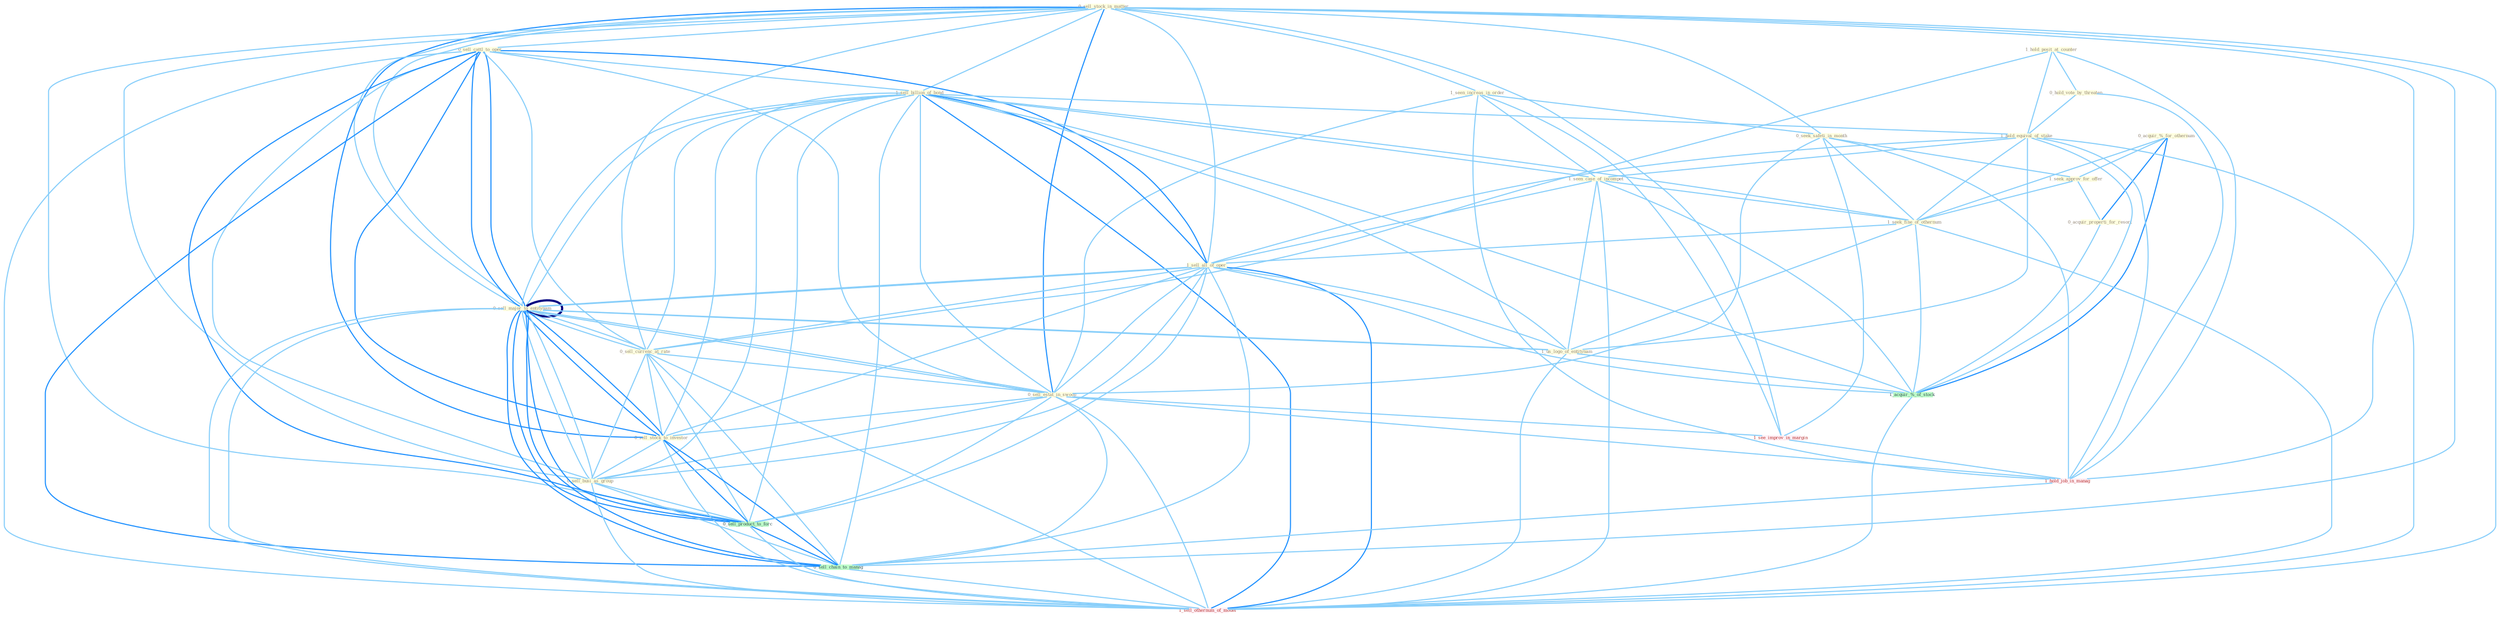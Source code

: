 Graph G{ 
    node
    [shape=polygon,style=filled,width=.5,height=.06,color="#BDFCC9",fixedsize=true,fontsize=4,
    fontcolor="#2f4f4f"];
    {node
    [color="#ffffe0", fontcolor="#8b7d6b"] "0_sell_stock_in_matter " "1_hold_posit_at_counter " "1_seen_increas_in_order " "0_sell_cattl_to_oper " "0_acquir_%_for_othernum " "1_sell_billion_of_bond " "0_sell_major_to_entitynam " "0_hold_vote_by_threaten " "0_seek_safeti_in_month " "1_seek_approv_for_offer " "1_hold_equival_of_stake " "0_sell_currenc_at_rate " "0_sell_estat_in_swoop " "1_seen_case_of_incompet " "0_sell_stock_to_investor " "1_us_logo_of_entitynam " "1_seek_fine_of_othernum " "0_sell_busi_as_group " "0_acquir_properti_for_resort " "1_sell_all_of_oper "}
{node [color="#fff0f5", fontcolor="#b22222"] "1_see_improv_in_margin " "1_hold_job_in_manag " "1_sell_othernum_of_model "}
edge [color="#B0E2FF"];

	"0_sell_stock_in_matter " -- "1_seen_increas_in_order " [w="1", color="#87cefa" ];
	"0_sell_stock_in_matter " -- "0_sell_cattl_to_oper " [w="1", color="#87cefa" ];
	"0_sell_stock_in_matter " -- "1_sell_billion_of_bond " [w="1", color="#87cefa" ];
	"0_sell_stock_in_matter " -- "0_sell_major_to_entitynam " [w="1", color="#87cefa" ];
	"0_sell_stock_in_matter " -- "0_seek_safeti_in_month " [w="1", color="#87cefa" ];
	"0_sell_stock_in_matter " -- "0_sell_currenc_at_rate " [w="1", color="#87cefa" ];
	"0_sell_stock_in_matter " -- "0_sell_estat_in_swoop " [w="2", color="#1e90ff" , len=0.8];
	"0_sell_stock_in_matter " -- "0_sell_stock_to_investor " [w="2", color="#1e90ff" , len=0.8];
	"0_sell_stock_in_matter " -- "0_sell_busi_as_group " [w="1", color="#87cefa" ];
	"0_sell_stock_in_matter " -- "1_sell_all_of_oper " [w="1", color="#87cefa" ];
	"0_sell_stock_in_matter " -- "1_see_improv_in_margin " [w="1", color="#87cefa" ];
	"0_sell_stock_in_matter " -- "1_hold_job_in_manag " [w="1", color="#87cefa" ];
	"0_sell_stock_in_matter " -- "0_sell_product_to_forc " [w="1", color="#87cefa" ];
	"0_sell_stock_in_matter " -- "0_sell_major_to_entitynam " [w="1", color="#87cefa" ];
	"0_sell_stock_in_matter " -- "0_sell_chain_to_manag " [w="1", color="#87cefa" ];
	"0_sell_stock_in_matter " -- "1_sell_othernum_of_model " [w="1", color="#87cefa" ];
	"1_hold_posit_at_counter " -- "0_hold_vote_by_threaten " [w="1", color="#87cefa" ];
	"1_hold_posit_at_counter " -- "1_hold_equival_of_stake " [w="1", color="#87cefa" ];
	"1_hold_posit_at_counter " -- "0_sell_currenc_at_rate " [w="1", color="#87cefa" ];
	"1_hold_posit_at_counter " -- "1_hold_job_in_manag " [w="1", color="#87cefa" ];
	"1_seen_increas_in_order " -- "0_seek_safeti_in_month " [w="1", color="#87cefa" ];
	"1_seen_increas_in_order " -- "0_sell_estat_in_swoop " [w="1", color="#87cefa" ];
	"1_seen_increas_in_order " -- "1_seen_case_of_incompet " [w="1", color="#87cefa" ];
	"1_seen_increas_in_order " -- "1_see_improv_in_margin " [w="1", color="#87cefa" ];
	"1_seen_increas_in_order " -- "1_hold_job_in_manag " [w="1", color="#87cefa" ];
	"0_sell_cattl_to_oper " -- "1_sell_billion_of_bond " [w="1", color="#87cefa" ];
	"0_sell_cattl_to_oper " -- "0_sell_major_to_entitynam " [w="2", color="#1e90ff" , len=0.8];
	"0_sell_cattl_to_oper " -- "0_sell_currenc_at_rate " [w="1", color="#87cefa" ];
	"0_sell_cattl_to_oper " -- "0_sell_estat_in_swoop " [w="1", color="#87cefa" ];
	"0_sell_cattl_to_oper " -- "0_sell_stock_to_investor " [w="2", color="#1e90ff" , len=0.8];
	"0_sell_cattl_to_oper " -- "0_sell_busi_as_group " [w="1", color="#87cefa" ];
	"0_sell_cattl_to_oper " -- "1_sell_all_of_oper " [w="2", color="#1e90ff" , len=0.8];
	"0_sell_cattl_to_oper " -- "0_sell_product_to_forc " [w="2", color="#1e90ff" , len=0.8];
	"0_sell_cattl_to_oper " -- "0_sell_major_to_entitynam " [w="2", color="#1e90ff" , len=0.8];
	"0_sell_cattl_to_oper " -- "0_sell_chain_to_manag " [w="2", color="#1e90ff" , len=0.8];
	"0_sell_cattl_to_oper " -- "1_sell_othernum_of_model " [w="1", color="#87cefa" ];
	"0_acquir_%_for_othernum " -- "1_seek_approv_for_offer " [w="1", color="#87cefa" ];
	"0_acquir_%_for_othernum " -- "1_seek_fine_of_othernum " [w="1", color="#87cefa" ];
	"0_acquir_%_for_othernum " -- "0_acquir_properti_for_resort " [w="2", color="#1e90ff" , len=0.8];
	"0_acquir_%_for_othernum " -- "1_acquir_%_of_stock " [w="2", color="#1e90ff" , len=0.8];
	"1_sell_billion_of_bond " -- "0_sell_major_to_entitynam " [w="1", color="#87cefa" ];
	"1_sell_billion_of_bond " -- "1_hold_equival_of_stake " [w="1", color="#87cefa" ];
	"1_sell_billion_of_bond " -- "0_sell_currenc_at_rate " [w="1", color="#87cefa" ];
	"1_sell_billion_of_bond " -- "0_sell_estat_in_swoop " [w="1", color="#87cefa" ];
	"1_sell_billion_of_bond " -- "1_seen_case_of_incompet " [w="1", color="#87cefa" ];
	"1_sell_billion_of_bond " -- "0_sell_stock_to_investor " [w="1", color="#87cefa" ];
	"1_sell_billion_of_bond " -- "1_us_logo_of_entitynam " [w="1", color="#87cefa" ];
	"1_sell_billion_of_bond " -- "1_seek_fine_of_othernum " [w="1", color="#87cefa" ];
	"1_sell_billion_of_bond " -- "0_sell_busi_as_group " [w="1", color="#87cefa" ];
	"1_sell_billion_of_bond " -- "1_sell_all_of_oper " [w="2", color="#1e90ff" , len=0.8];
	"1_sell_billion_of_bond " -- "1_acquir_%_of_stock " [w="1", color="#87cefa" ];
	"1_sell_billion_of_bond " -- "0_sell_product_to_forc " [w="1", color="#87cefa" ];
	"1_sell_billion_of_bond " -- "0_sell_major_to_entitynam " [w="1", color="#87cefa" ];
	"1_sell_billion_of_bond " -- "0_sell_chain_to_manag " [w="1", color="#87cefa" ];
	"1_sell_billion_of_bond " -- "1_sell_othernum_of_model " [w="2", color="#1e90ff" , len=0.8];
	"0_sell_major_to_entitynam " -- "0_sell_currenc_at_rate " [w="1", color="#87cefa" ];
	"0_sell_major_to_entitynam " -- "0_sell_estat_in_swoop " [w="1", color="#87cefa" ];
	"0_sell_major_to_entitynam " -- "0_sell_stock_to_investor " [w="2", color="#1e90ff" , len=0.8];
	"0_sell_major_to_entitynam " -- "1_us_logo_of_entitynam " [w="1", color="#87cefa" ];
	"0_sell_major_to_entitynam " -- "0_sell_busi_as_group " [w="1", color="#87cefa" ];
	"0_sell_major_to_entitynam " -- "1_sell_all_of_oper " [w="1", color="#87cefa" ];
	"0_sell_major_to_entitynam " -- "0_sell_product_to_forc " [w="2", color="#1e90ff" , len=0.8];
	"0_sell_major_to_entitynam " -- "0_sell_major_to_entitynam " [w="4", style=bold, color="#000080", len=0.4];
	"0_sell_major_to_entitynam " -- "0_sell_chain_to_manag " [w="2", color="#1e90ff" , len=0.8];
	"0_sell_major_to_entitynam " -- "1_sell_othernum_of_model " [w="1", color="#87cefa" ];
	"0_hold_vote_by_threaten " -- "1_hold_equival_of_stake " [w="1", color="#87cefa" ];
	"0_hold_vote_by_threaten " -- "1_hold_job_in_manag " [w="1", color="#87cefa" ];
	"0_seek_safeti_in_month " -- "1_seek_approv_for_offer " [w="1", color="#87cefa" ];
	"0_seek_safeti_in_month " -- "0_sell_estat_in_swoop " [w="1", color="#87cefa" ];
	"0_seek_safeti_in_month " -- "1_seek_fine_of_othernum " [w="1", color="#87cefa" ];
	"0_seek_safeti_in_month " -- "1_see_improv_in_margin " [w="1", color="#87cefa" ];
	"0_seek_safeti_in_month " -- "1_hold_job_in_manag " [w="1", color="#87cefa" ];
	"1_seek_approv_for_offer " -- "1_seek_fine_of_othernum " [w="1", color="#87cefa" ];
	"1_seek_approv_for_offer " -- "0_acquir_properti_for_resort " [w="1", color="#87cefa" ];
	"1_hold_equival_of_stake " -- "1_seen_case_of_incompet " [w="1", color="#87cefa" ];
	"1_hold_equival_of_stake " -- "1_us_logo_of_entitynam " [w="1", color="#87cefa" ];
	"1_hold_equival_of_stake " -- "1_seek_fine_of_othernum " [w="1", color="#87cefa" ];
	"1_hold_equival_of_stake " -- "1_sell_all_of_oper " [w="1", color="#87cefa" ];
	"1_hold_equival_of_stake " -- "1_acquir_%_of_stock " [w="1", color="#87cefa" ];
	"1_hold_equival_of_stake " -- "1_hold_job_in_manag " [w="1", color="#87cefa" ];
	"1_hold_equival_of_stake " -- "1_sell_othernum_of_model " [w="1", color="#87cefa" ];
	"0_sell_currenc_at_rate " -- "0_sell_estat_in_swoop " [w="1", color="#87cefa" ];
	"0_sell_currenc_at_rate " -- "0_sell_stock_to_investor " [w="1", color="#87cefa" ];
	"0_sell_currenc_at_rate " -- "0_sell_busi_as_group " [w="1", color="#87cefa" ];
	"0_sell_currenc_at_rate " -- "1_sell_all_of_oper " [w="1", color="#87cefa" ];
	"0_sell_currenc_at_rate " -- "0_sell_product_to_forc " [w="1", color="#87cefa" ];
	"0_sell_currenc_at_rate " -- "0_sell_major_to_entitynam " [w="1", color="#87cefa" ];
	"0_sell_currenc_at_rate " -- "0_sell_chain_to_manag " [w="1", color="#87cefa" ];
	"0_sell_currenc_at_rate " -- "1_sell_othernum_of_model " [w="1", color="#87cefa" ];
	"0_sell_estat_in_swoop " -- "0_sell_stock_to_investor " [w="1", color="#87cefa" ];
	"0_sell_estat_in_swoop " -- "0_sell_busi_as_group " [w="1", color="#87cefa" ];
	"0_sell_estat_in_swoop " -- "1_sell_all_of_oper " [w="1", color="#87cefa" ];
	"0_sell_estat_in_swoop " -- "1_see_improv_in_margin " [w="1", color="#87cefa" ];
	"0_sell_estat_in_swoop " -- "1_hold_job_in_manag " [w="1", color="#87cefa" ];
	"0_sell_estat_in_swoop " -- "0_sell_product_to_forc " [w="1", color="#87cefa" ];
	"0_sell_estat_in_swoop " -- "0_sell_major_to_entitynam " [w="1", color="#87cefa" ];
	"0_sell_estat_in_swoop " -- "0_sell_chain_to_manag " [w="1", color="#87cefa" ];
	"0_sell_estat_in_swoop " -- "1_sell_othernum_of_model " [w="1", color="#87cefa" ];
	"1_seen_case_of_incompet " -- "1_us_logo_of_entitynam " [w="1", color="#87cefa" ];
	"1_seen_case_of_incompet " -- "1_seek_fine_of_othernum " [w="1", color="#87cefa" ];
	"1_seen_case_of_incompet " -- "1_sell_all_of_oper " [w="1", color="#87cefa" ];
	"1_seen_case_of_incompet " -- "1_acquir_%_of_stock " [w="1", color="#87cefa" ];
	"1_seen_case_of_incompet " -- "1_sell_othernum_of_model " [w="1", color="#87cefa" ];
	"0_sell_stock_to_investor " -- "0_sell_busi_as_group " [w="1", color="#87cefa" ];
	"0_sell_stock_to_investor " -- "1_sell_all_of_oper " [w="1", color="#87cefa" ];
	"0_sell_stock_to_investor " -- "0_sell_product_to_forc " [w="2", color="#1e90ff" , len=0.8];
	"0_sell_stock_to_investor " -- "0_sell_major_to_entitynam " [w="2", color="#1e90ff" , len=0.8];
	"0_sell_stock_to_investor " -- "0_sell_chain_to_manag " [w="2", color="#1e90ff" , len=0.8];
	"0_sell_stock_to_investor " -- "1_sell_othernum_of_model " [w="1", color="#87cefa" ];
	"1_us_logo_of_entitynam " -- "1_seek_fine_of_othernum " [w="1", color="#87cefa" ];
	"1_us_logo_of_entitynam " -- "1_sell_all_of_oper " [w="1", color="#87cefa" ];
	"1_us_logo_of_entitynam " -- "1_acquir_%_of_stock " [w="1", color="#87cefa" ];
	"1_us_logo_of_entitynam " -- "0_sell_major_to_entitynam " [w="1", color="#87cefa" ];
	"1_us_logo_of_entitynam " -- "1_sell_othernum_of_model " [w="1", color="#87cefa" ];
	"1_seek_fine_of_othernum " -- "1_sell_all_of_oper " [w="1", color="#87cefa" ];
	"1_seek_fine_of_othernum " -- "1_acquir_%_of_stock " [w="1", color="#87cefa" ];
	"1_seek_fine_of_othernum " -- "1_sell_othernum_of_model " [w="1", color="#87cefa" ];
	"0_sell_busi_as_group " -- "1_sell_all_of_oper " [w="1", color="#87cefa" ];
	"0_sell_busi_as_group " -- "0_sell_product_to_forc " [w="1", color="#87cefa" ];
	"0_sell_busi_as_group " -- "0_sell_major_to_entitynam " [w="1", color="#87cefa" ];
	"0_sell_busi_as_group " -- "0_sell_chain_to_manag " [w="1", color="#87cefa" ];
	"0_sell_busi_as_group " -- "1_sell_othernum_of_model " [w="1", color="#87cefa" ];
	"0_acquir_properti_for_resort " -- "1_acquir_%_of_stock " [w="1", color="#87cefa" ];
	"1_sell_all_of_oper " -- "1_acquir_%_of_stock " [w="1", color="#87cefa" ];
	"1_sell_all_of_oper " -- "0_sell_product_to_forc " [w="1", color="#87cefa" ];
	"1_sell_all_of_oper " -- "0_sell_major_to_entitynam " [w="1", color="#87cefa" ];
	"1_sell_all_of_oper " -- "0_sell_chain_to_manag " [w="1", color="#87cefa" ];
	"1_sell_all_of_oper " -- "1_sell_othernum_of_model " [w="2", color="#1e90ff" , len=0.8];
	"1_see_improv_in_margin " -- "1_hold_job_in_manag " [w="1", color="#87cefa" ];
	"1_acquir_%_of_stock " -- "1_sell_othernum_of_model " [w="1", color="#87cefa" ];
	"1_hold_job_in_manag " -- "0_sell_chain_to_manag " [w="1", color="#87cefa" ];
	"0_sell_product_to_forc " -- "0_sell_major_to_entitynam " [w="2", color="#1e90ff" , len=0.8];
	"0_sell_product_to_forc " -- "0_sell_chain_to_manag " [w="2", color="#1e90ff" , len=0.8];
	"0_sell_product_to_forc " -- "1_sell_othernum_of_model " [w="1", color="#87cefa" ];
	"0_sell_major_to_entitynam " -- "0_sell_chain_to_manag " [w="2", color="#1e90ff" , len=0.8];
	"0_sell_major_to_entitynam " -- "1_sell_othernum_of_model " [w="1", color="#87cefa" ];
	"0_sell_chain_to_manag " -- "1_sell_othernum_of_model " [w="1", color="#87cefa" ];
}
